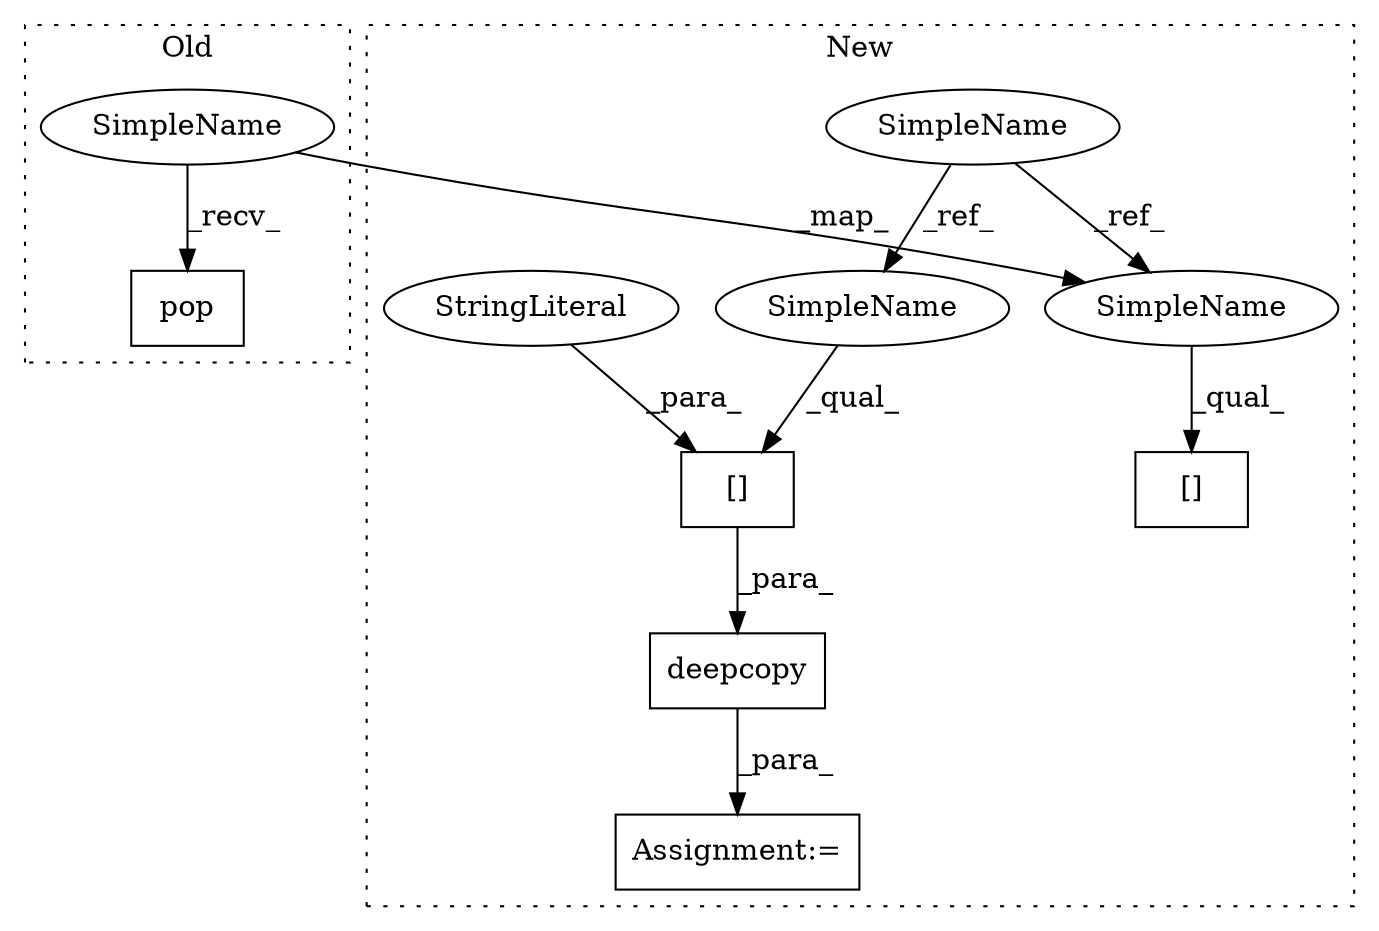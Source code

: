 digraph G {
subgraph cluster0 {
1 [label="pop" a="32" s="1660,1670" l="4,1" shape="box"];
10 [label="SimpleName" a="42" s="1646" l="13" shape="ellipse"];
label = "Old";
style="dotted";
}
subgraph cluster1 {
2 [label="[]" a="2" s="1603,1623" l="14,1" shape="box"];
3 [label="SimpleName" a="42" s="1547" l="13" shape="ellipse"];
4 [label="[]" a="2" s="1653,1675" l="14,1" shape="box"];
5 [label="deepcopy" a="32" s="1644,1676" l="9,1" shape="box"];
6 [label="StringLiteral" a="45" s="1667" l="8" shape="ellipse"];
7 [label="Assignment:=" a="7" s="1643" l="1" shape="box"];
8 [label="SimpleName" a="42" s="1653" l="13" shape="ellipse"];
9 [label="SimpleName" a="42" s="1603" l="13" shape="ellipse"];
label = "New";
style="dotted";
}
3 -> 9 [label="_ref_"];
3 -> 8 [label="_ref_"];
4 -> 5 [label="_para_"];
5 -> 7 [label="_para_"];
6 -> 4 [label="_para_"];
8 -> 4 [label="_qual_"];
9 -> 2 [label="_qual_"];
10 -> 9 [label="_map_"];
10 -> 1 [label="_recv_"];
}
